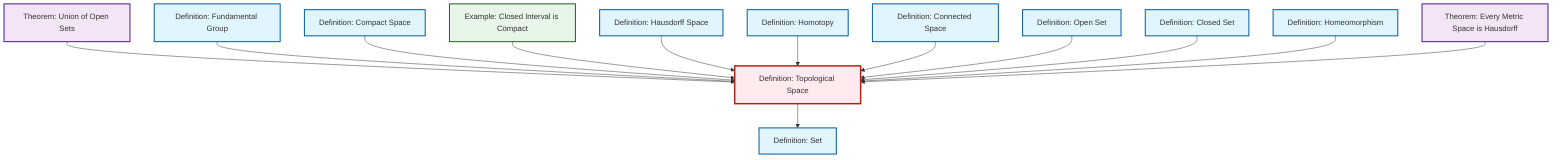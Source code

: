 graph TD
    classDef definition fill:#e1f5fe,stroke:#01579b,stroke-width:2px
    classDef theorem fill:#f3e5f5,stroke:#4a148c,stroke-width:2px
    classDef axiom fill:#fff3e0,stroke:#e65100,stroke-width:2px
    classDef example fill:#e8f5e9,stroke:#1b5e20,stroke-width:2px
    classDef current fill:#ffebee,stroke:#b71c1c,stroke-width:3px
    def-fundamental-group["Definition: Fundamental Group"]:::definition
    thm-union-open-sets["Theorem: Union of Open Sets"]:::theorem
    def-hausdorff["Definition: Hausdorff Space"]:::definition
    def-topological-space["Definition: Topological Space"]:::definition
    def-closed-set["Definition: Closed Set"]:::definition
    def-homotopy["Definition: Homotopy"]:::definition
    def-compact["Definition: Compact Space"]:::definition
    def-connected["Definition: Connected Space"]:::definition
    def-open-set["Definition: Open Set"]:::definition
    thm-metric-hausdorff["Theorem: Every Metric Space is Hausdorff"]:::theorem
    def-homeomorphism["Definition: Homeomorphism"]:::definition
    ex-closed-interval-compact["Example: Closed Interval is Compact"]:::example
    def-set["Definition: Set"]:::definition
    thm-union-open-sets --> def-topological-space
    def-fundamental-group --> def-topological-space
    def-compact --> def-topological-space
    ex-closed-interval-compact --> def-topological-space
    def-hausdorff --> def-topological-space
    def-homotopy --> def-topological-space
    def-connected --> def-topological-space
    def-open-set --> def-topological-space
    def-closed-set --> def-topological-space
    def-homeomorphism --> def-topological-space
    def-topological-space --> def-set
    thm-metric-hausdorff --> def-topological-space
    class def-topological-space current